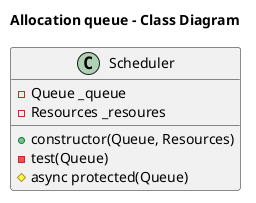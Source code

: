 @startuml
title Allocation queue - Class Diagram

class Scheduler {
    +constructor(Queue, Resources)
    -test(Queue)
    #async protected(Queue)
    -Queue _queue
    -Resources _resoures
}
@enduml
